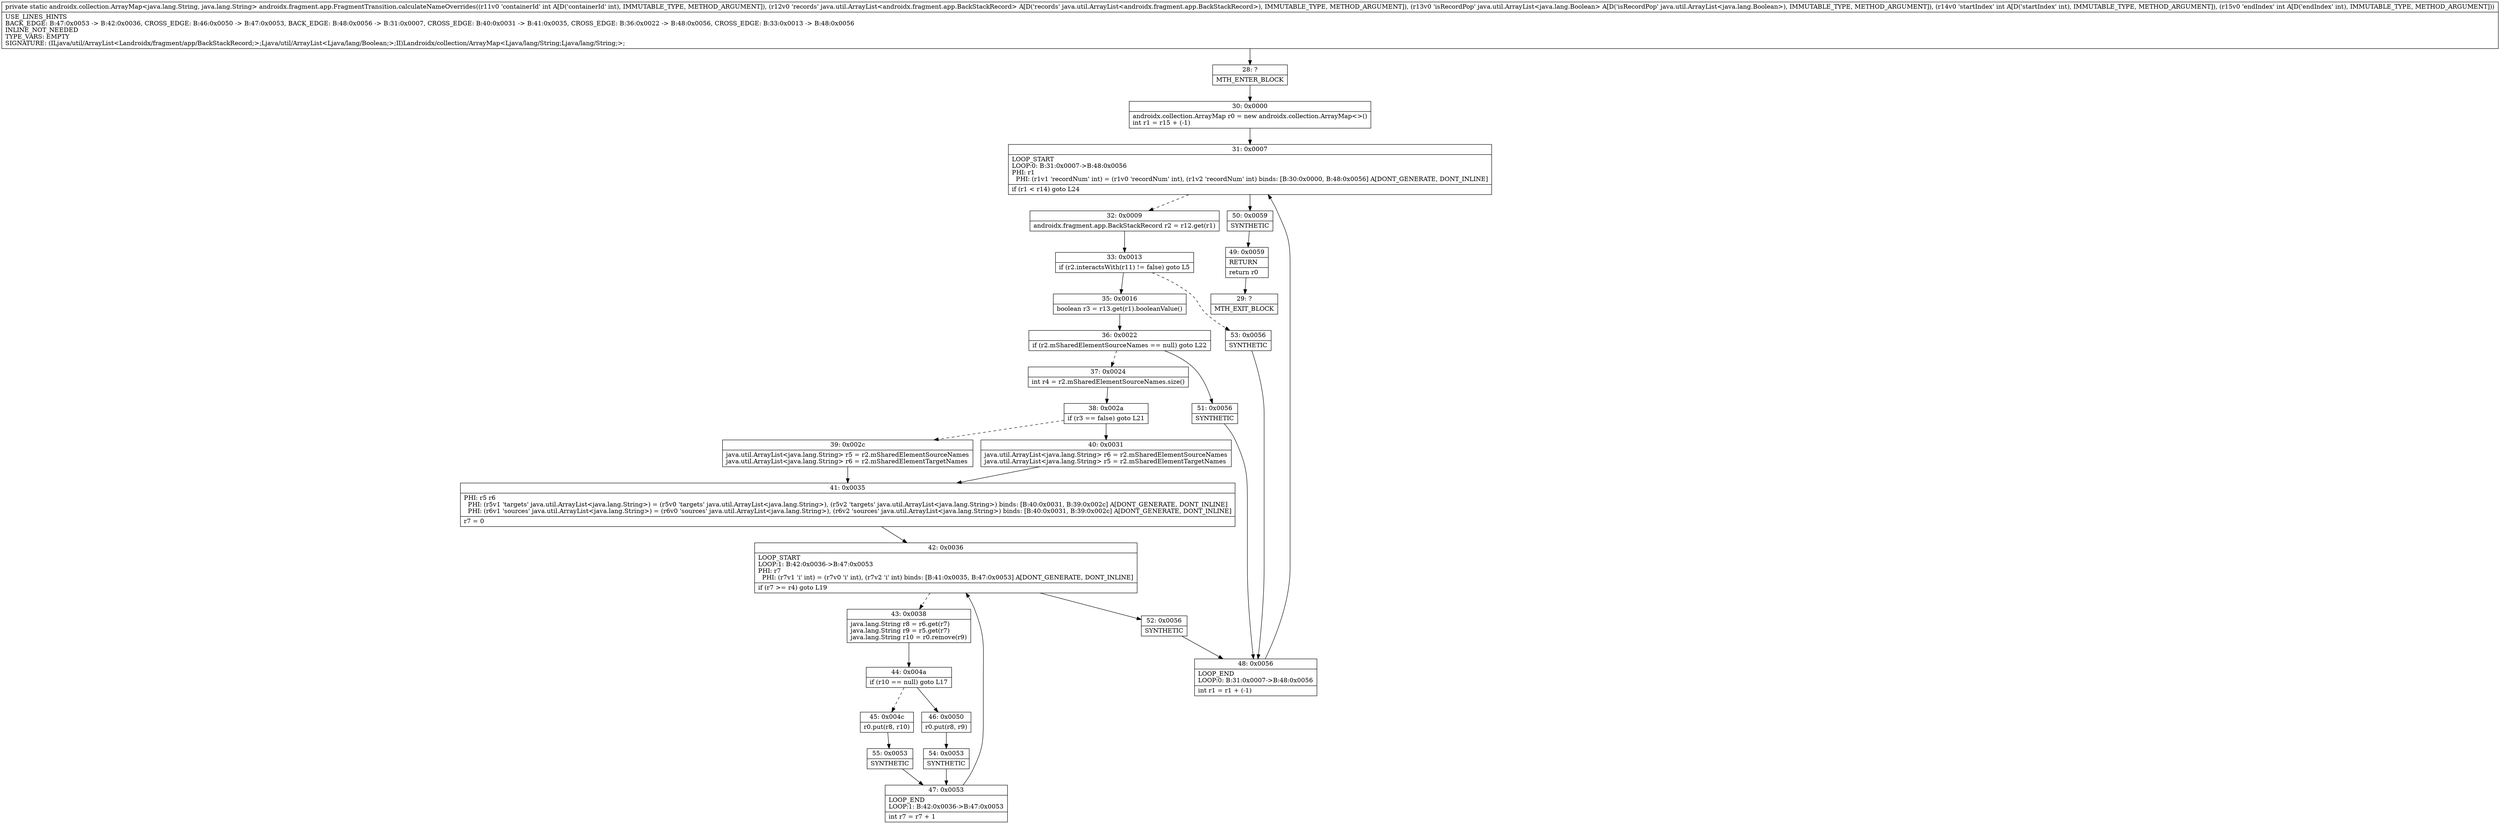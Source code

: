 digraph "CFG forandroidx.fragment.app.FragmentTransition.calculateNameOverrides(ILjava\/util\/ArrayList;Ljava\/util\/ArrayList;II)Landroidx\/collection\/ArrayMap;" {
Node_28 [shape=record,label="{28\:\ ?|MTH_ENTER_BLOCK\l}"];
Node_30 [shape=record,label="{30\:\ 0x0000|androidx.collection.ArrayMap r0 = new androidx.collection.ArrayMap\<\>()\lint r1 = r15 + (\-1)\l}"];
Node_31 [shape=record,label="{31\:\ 0x0007|LOOP_START\lLOOP:0: B:31:0x0007\-\>B:48:0x0056\lPHI: r1 \l  PHI: (r1v1 'recordNum' int) = (r1v0 'recordNum' int), (r1v2 'recordNum' int) binds: [B:30:0x0000, B:48:0x0056] A[DONT_GENERATE, DONT_INLINE]\l|if (r1 \< r14) goto L24\l}"];
Node_32 [shape=record,label="{32\:\ 0x0009|androidx.fragment.app.BackStackRecord r2 = r12.get(r1)\l}"];
Node_33 [shape=record,label="{33\:\ 0x0013|if (r2.interactsWith(r11) != false) goto L5\l}"];
Node_35 [shape=record,label="{35\:\ 0x0016|boolean r3 = r13.get(r1).booleanValue()\l}"];
Node_36 [shape=record,label="{36\:\ 0x0022|if (r2.mSharedElementSourceNames == null) goto L22\l}"];
Node_37 [shape=record,label="{37\:\ 0x0024|int r4 = r2.mSharedElementSourceNames.size()\l}"];
Node_38 [shape=record,label="{38\:\ 0x002a|if (r3 == false) goto L21\l}"];
Node_39 [shape=record,label="{39\:\ 0x002c|java.util.ArrayList\<java.lang.String\> r5 = r2.mSharedElementSourceNames\ljava.util.ArrayList\<java.lang.String\> r6 = r2.mSharedElementTargetNames\l}"];
Node_41 [shape=record,label="{41\:\ 0x0035|PHI: r5 r6 \l  PHI: (r5v1 'targets' java.util.ArrayList\<java.lang.String\>) = (r5v0 'targets' java.util.ArrayList\<java.lang.String\>), (r5v2 'targets' java.util.ArrayList\<java.lang.String\>) binds: [B:40:0x0031, B:39:0x002c] A[DONT_GENERATE, DONT_INLINE]\l  PHI: (r6v1 'sources' java.util.ArrayList\<java.lang.String\>) = (r6v0 'sources' java.util.ArrayList\<java.lang.String\>), (r6v2 'sources' java.util.ArrayList\<java.lang.String\>) binds: [B:40:0x0031, B:39:0x002c] A[DONT_GENERATE, DONT_INLINE]\l|r7 = 0\l}"];
Node_42 [shape=record,label="{42\:\ 0x0036|LOOP_START\lLOOP:1: B:42:0x0036\-\>B:47:0x0053\lPHI: r7 \l  PHI: (r7v1 'i' int) = (r7v0 'i' int), (r7v2 'i' int) binds: [B:41:0x0035, B:47:0x0053] A[DONT_GENERATE, DONT_INLINE]\l|if (r7 \>= r4) goto L19\l}"];
Node_43 [shape=record,label="{43\:\ 0x0038|java.lang.String r8 = r6.get(r7)\ljava.lang.String r9 = r5.get(r7)\ljava.lang.String r10 = r0.remove(r9)\l}"];
Node_44 [shape=record,label="{44\:\ 0x004a|if (r10 == null) goto L17\l}"];
Node_45 [shape=record,label="{45\:\ 0x004c|r0.put(r8, r10)\l}"];
Node_55 [shape=record,label="{55\:\ 0x0053|SYNTHETIC\l}"];
Node_47 [shape=record,label="{47\:\ 0x0053|LOOP_END\lLOOP:1: B:42:0x0036\-\>B:47:0x0053\l|int r7 = r7 + 1\l}"];
Node_46 [shape=record,label="{46\:\ 0x0050|r0.put(r8, r9)\l}"];
Node_54 [shape=record,label="{54\:\ 0x0053|SYNTHETIC\l}"];
Node_52 [shape=record,label="{52\:\ 0x0056|SYNTHETIC\l}"];
Node_48 [shape=record,label="{48\:\ 0x0056|LOOP_END\lLOOP:0: B:31:0x0007\-\>B:48:0x0056\l|int r1 = r1 + (\-1)\l}"];
Node_40 [shape=record,label="{40\:\ 0x0031|java.util.ArrayList\<java.lang.String\> r6 = r2.mSharedElementSourceNames\ljava.util.ArrayList\<java.lang.String\> r5 = r2.mSharedElementTargetNames\l}"];
Node_51 [shape=record,label="{51\:\ 0x0056|SYNTHETIC\l}"];
Node_53 [shape=record,label="{53\:\ 0x0056|SYNTHETIC\l}"];
Node_50 [shape=record,label="{50\:\ 0x0059|SYNTHETIC\l}"];
Node_49 [shape=record,label="{49\:\ 0x0059|RETURN\l|return r0\l}"];
Node_29 [shape=record,label="{29\:\ ?|MTH_EXIT_BLOCK\l}"];
MethodNode[shape=record,label="{private static androidx.collection.ArrayMap\<java.lang.String, java.lang.String\> androidx.fragment.app.FragmentTransition.calculateNameOverrides((r11v0 'containerId' int A[D('containerId' int), IMMUTABLE_TYPE, METHOD_ARGUMENT]), (r12v0 'records' java.util.ArrayList\<androidx.fragment.app.BackStackRecord\> A[D('records' java.util.ArrayList\<androidx.fragment.app.BackStackRecord\>), IMMUTABLE_TYPE, METHOD_ARGUMENT]), (r13v0 'isRecordPop' java.util.ArrayList\<java.lang.Boolean\> A[D('isRecordPop' java.util.ArrayList\<java.lang.Boolean\>), IMMUTABLE_TYPE, METHOD_ARGUMENT]), (r14v0 'startIndex' int A[D('startIndex' int), IMMUTABLE_TYPE, METHOD_ARGUMENT]), (r15v0 'endIndex' int A[D('endIndex' int), IMMUTABLE_TYPE, METHOD_ARGUMENT]))  | USE_LINES_HINTS\lBACK_EDGE: B:47:0x0053 \-\> B:42:0x0036, CROSS_EDGE: B:46:0x0050 \-\> B:47:0x0053, BACK_EDGE: B:48:0x0056 \-\> B:31:0x0007, CROSS_EDGE: B:40:0x0031 \-\> B:41:0x0035, CROSS_EDGE: B:36:0x0022 \-\> B:48:0x0056, CROSS_EDGE: B:33:0x0013 \-\> B:48:0x0056\lINLINE_NOT_NEEDED\lTYPE_VARS: EMPTY\lSIGNATURE: (ILjava\/util\/ArrayList\<Landroidx\/fragment\/app\/BackStackRecord;\>;Ljava\/util\/ArrayList\<Ljava\/lang\/Boolean;\>;II)Landroidx\/collection\/ArrayMap\<Ljava\/lang\/String;Ljava\/lang\/String;\>;\l}"];
MethodNode -> Node_28;Node_28 -> Node_30;
Node_30 -> Node_31;
Node_31 -> Node_32[style=dashed];
Node_31 -> Node_50;
Node_32 -> Node_33;
Node_33 -> Node_35;
Node_33 -> Node_53[style=dashed];
Node_35 -> Node_36;
Node_36 -> Node_37[style=dashed];
Node_36 -> Node_51;
Node_37 -> Node_38;
Node_38 -> Node_39[style=dashed];
Node_38 -> Node_40;
Node_39 -> Node_41;
Node_41 -> Node_42;
Node_42 -> Node_43[style=dashed];
Node_42 -> Node_52;
Node_43 -> Node_44;
Node_44 -> Node_45[style=dashed];
Node_44 -> Node_46;
Node_45 -> Node_55;
Node_55 -> Node_47;
Node_47 -> Node_42;
Node_46 -> Node_54;
Node_54 -> Node_47;
Node_52 -> Node_48;
Node_48 -> Node_31;
Node_40 -> Node_41;
Node_51 -> Node_48;
Node_53 -> Node_48;
Node_50 -> Node_49;
Node_49 -> Node_29;
}


